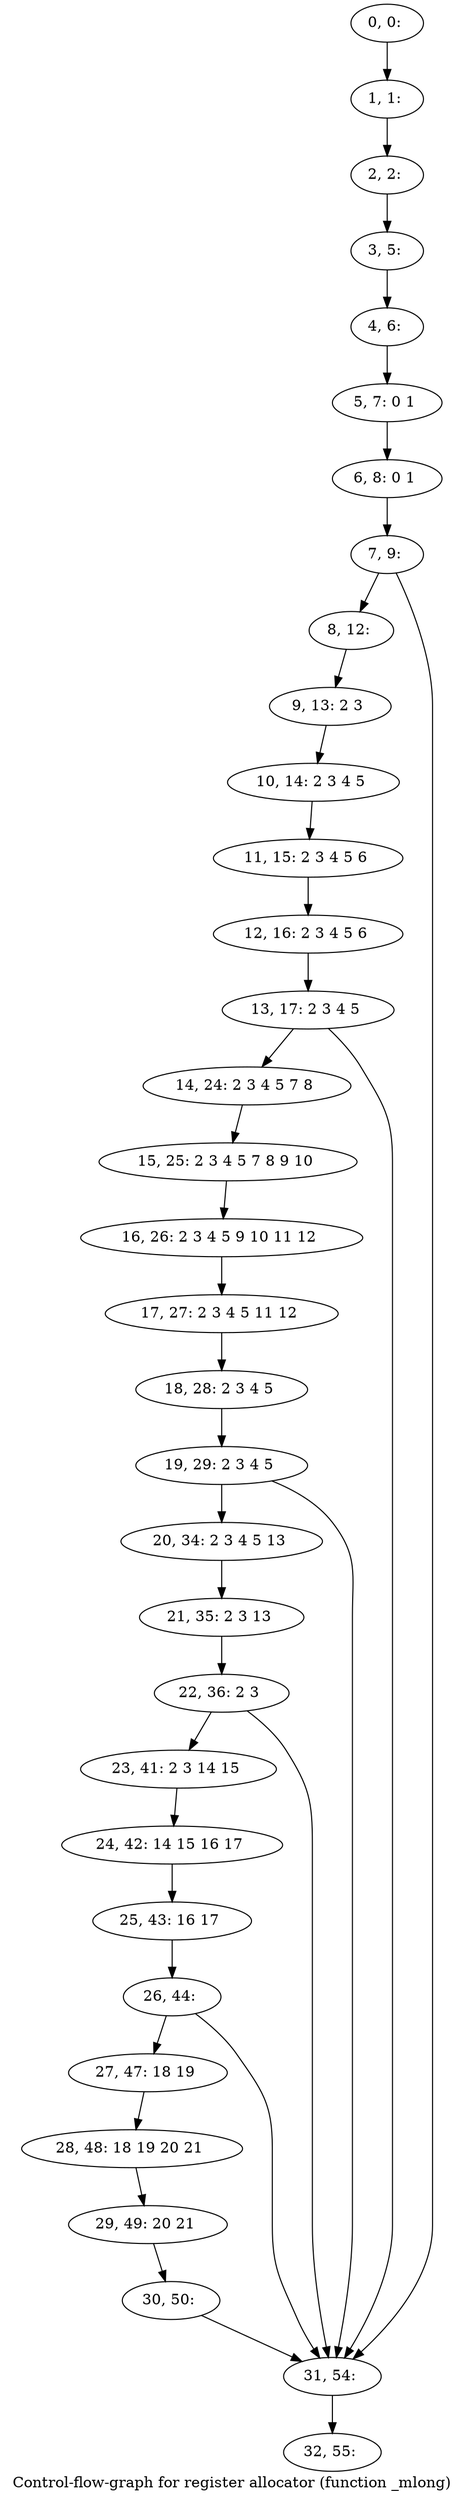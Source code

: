 digraph G {
graph [label="Control-flow-graph for register allocator (function _mlong)"]
0[label="0, 0: "];
1[label="1, 1: "];
2[label="2, 2: "];
3[label="3, 5: "];
4[label="4, 6: "];
5[label="5, 7: 0 1 "];
6[label="6, 8: 0 1 "];
7[label="7, 9: "];
8[label="8, 12: "];
9[label="9, 13: 2 3 "];
10[label="10, 14: 2 3 4 5 "];
11[label="11, 15: 2 3 4 5 6 "];
12[label="12, 16: 2 3 4 5 6 "];
13[label="13, 17: 2 3 4 5 "];
14[label="14, 24: 2 3 4 5 7 8 "];
15[label="15, 25: 2 3 4 5 7 8 9 10 "];
16[label="16, 26: 2 3 4 5 9 10 11 12 "];
17[label="17, 27: 2 3 4 5 11 12 "];
18[label="18, 28: 2 3 4 5 "];
19[label="19, 29: 2 3 4 5 "];
20[label="20, 34: 2 3 4 5 13 "];
21[label="21, 35: 2 3 13 "];
22[label="22, 36: 2 3 "];
23[label="23, 41: 2 3 14 15 "];
24[label="24, 42: 14 15 16 17 "];
25[label="25, 43: 16 17 "];
26[label="26, 44: "];
27[label="27, 47: 18 19 "];
28[label="28, 48: 18 19 20 21 "];
29[label="29, 49: 20 21 "];
30[label="30, 50: "];
31[label="31, 54: "];
32[label="32, 55: "];
0->1 ;
1->2 ;
2->3 ;
3->4 ;
4->5 ;
5->6 ;
6->7 ;
7->8 ;
7->31 ;
8->9 ;
9->10 ;
10->11 ;
11->12 ;
12->13 ;
13->14 ;
13->31 ;
14->15 ;
15->16 ;
16->17 ;
17->18 ;
18->19 ;
19->20 ;
19->31 ;
20->21 ;
21->22 ;
22->23 ;
22->31 ;
23->24 ;
24->25 ;
25->26 ;
26->27 ;
26->31 ;
27->28 ;
28->29 ;
29->30 ;
30->31 ;
31->32 ;
}
